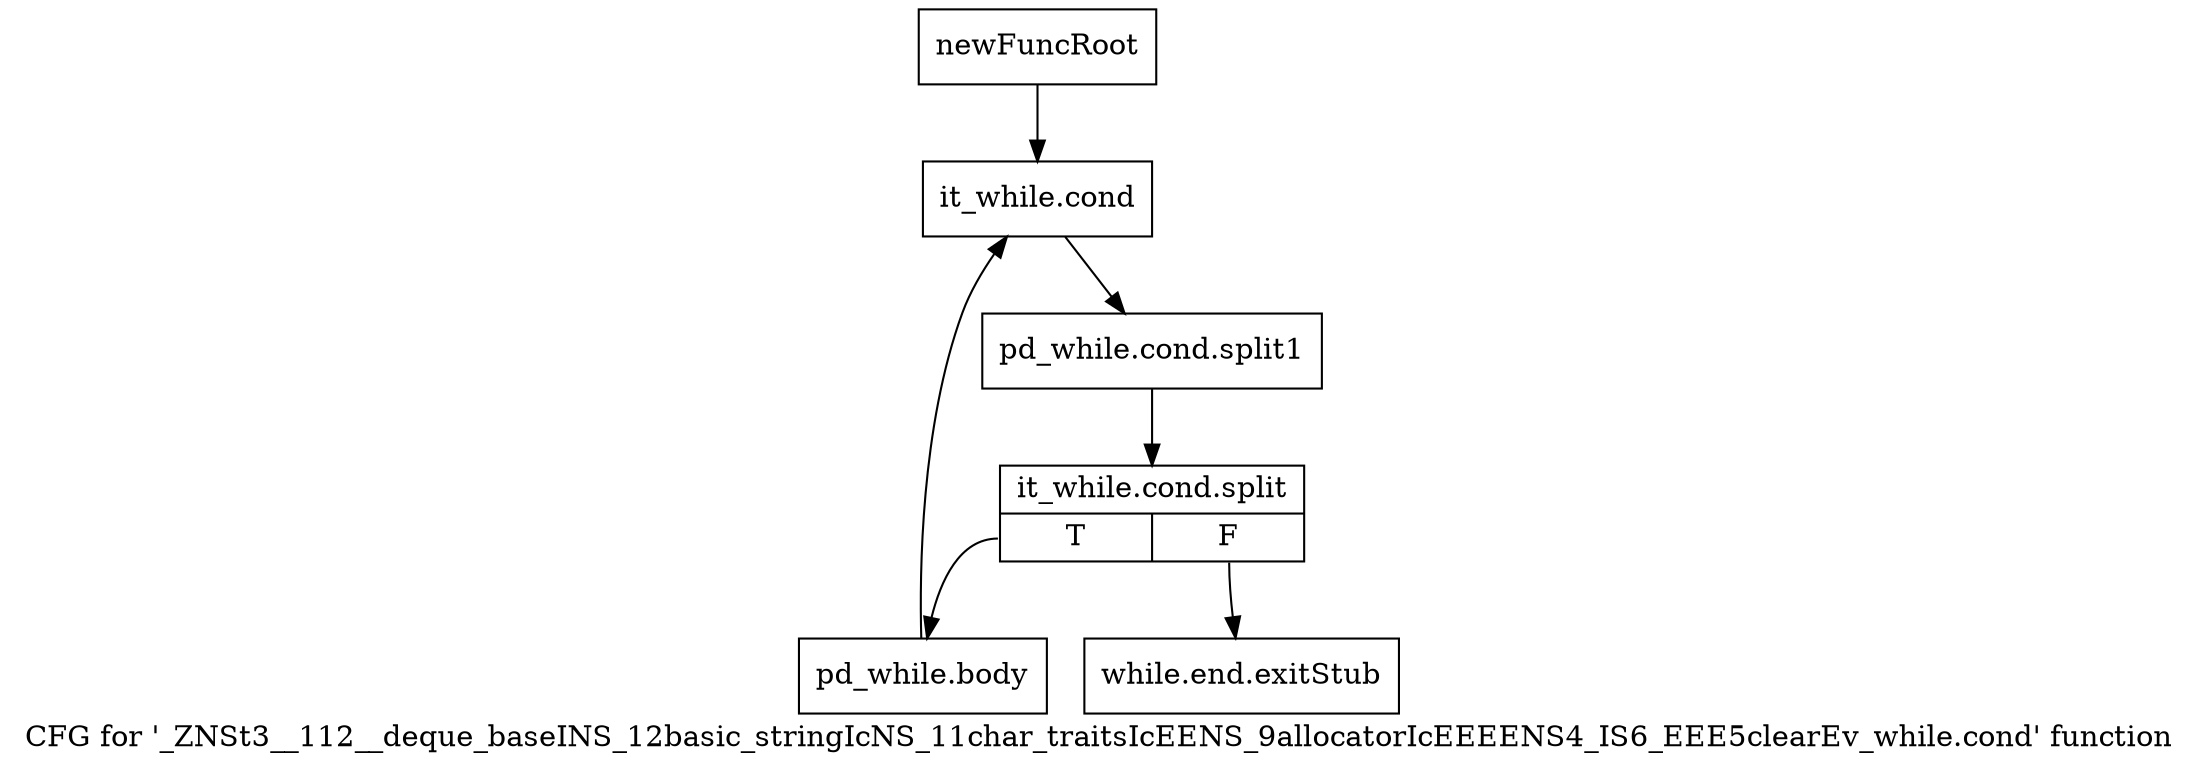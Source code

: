 digraph "CFG for '_ZNSt3__112__deque_baseINS_12basic_stringIcNS_11char_traitsIcEENS_9allocatorIcEEEENS4_IS6_EEE5clearEv_while.cond' function" {
	label="CFG for '_ZNSt3__112__deque_baseINS_12basic_stringIcNS_11char_traitsIcEENS_9allocatorIcEEEENS4_IS6_EEE5clearEv_while.cond' function";

	Node0x948a2d0 [shape=record,label="{newFuncRoot}"];
	Node0x948a2d0 -> Node0x948a370;
	Node0x948a320 [shape=record,label="{while.end.exitStub}"];
	Node0x948a370 [shape=record,label="{it_while.cond}"];
	Node0x948a370 -> Node0xb64d7d0;
	Node0xb64d7d0 [shape=record,label="{pd_while.cond.split1}"];
	Node0xb64d7d0 -> Node0xb64d820;
	Node0xb64d820 [shape=record,label="{it_while.cond.split|{<s0>T|<s1>F}}"];
	Node0xb64d820:s0 -> Node0x948a3c0;
	Node0xb64d820:s1 -> Node0x948a320;
	Node0x948a3c0 [shape=record,label="{pd_while.body}"];
	Node0x948a3c0 -> Node0x948a370;
}
